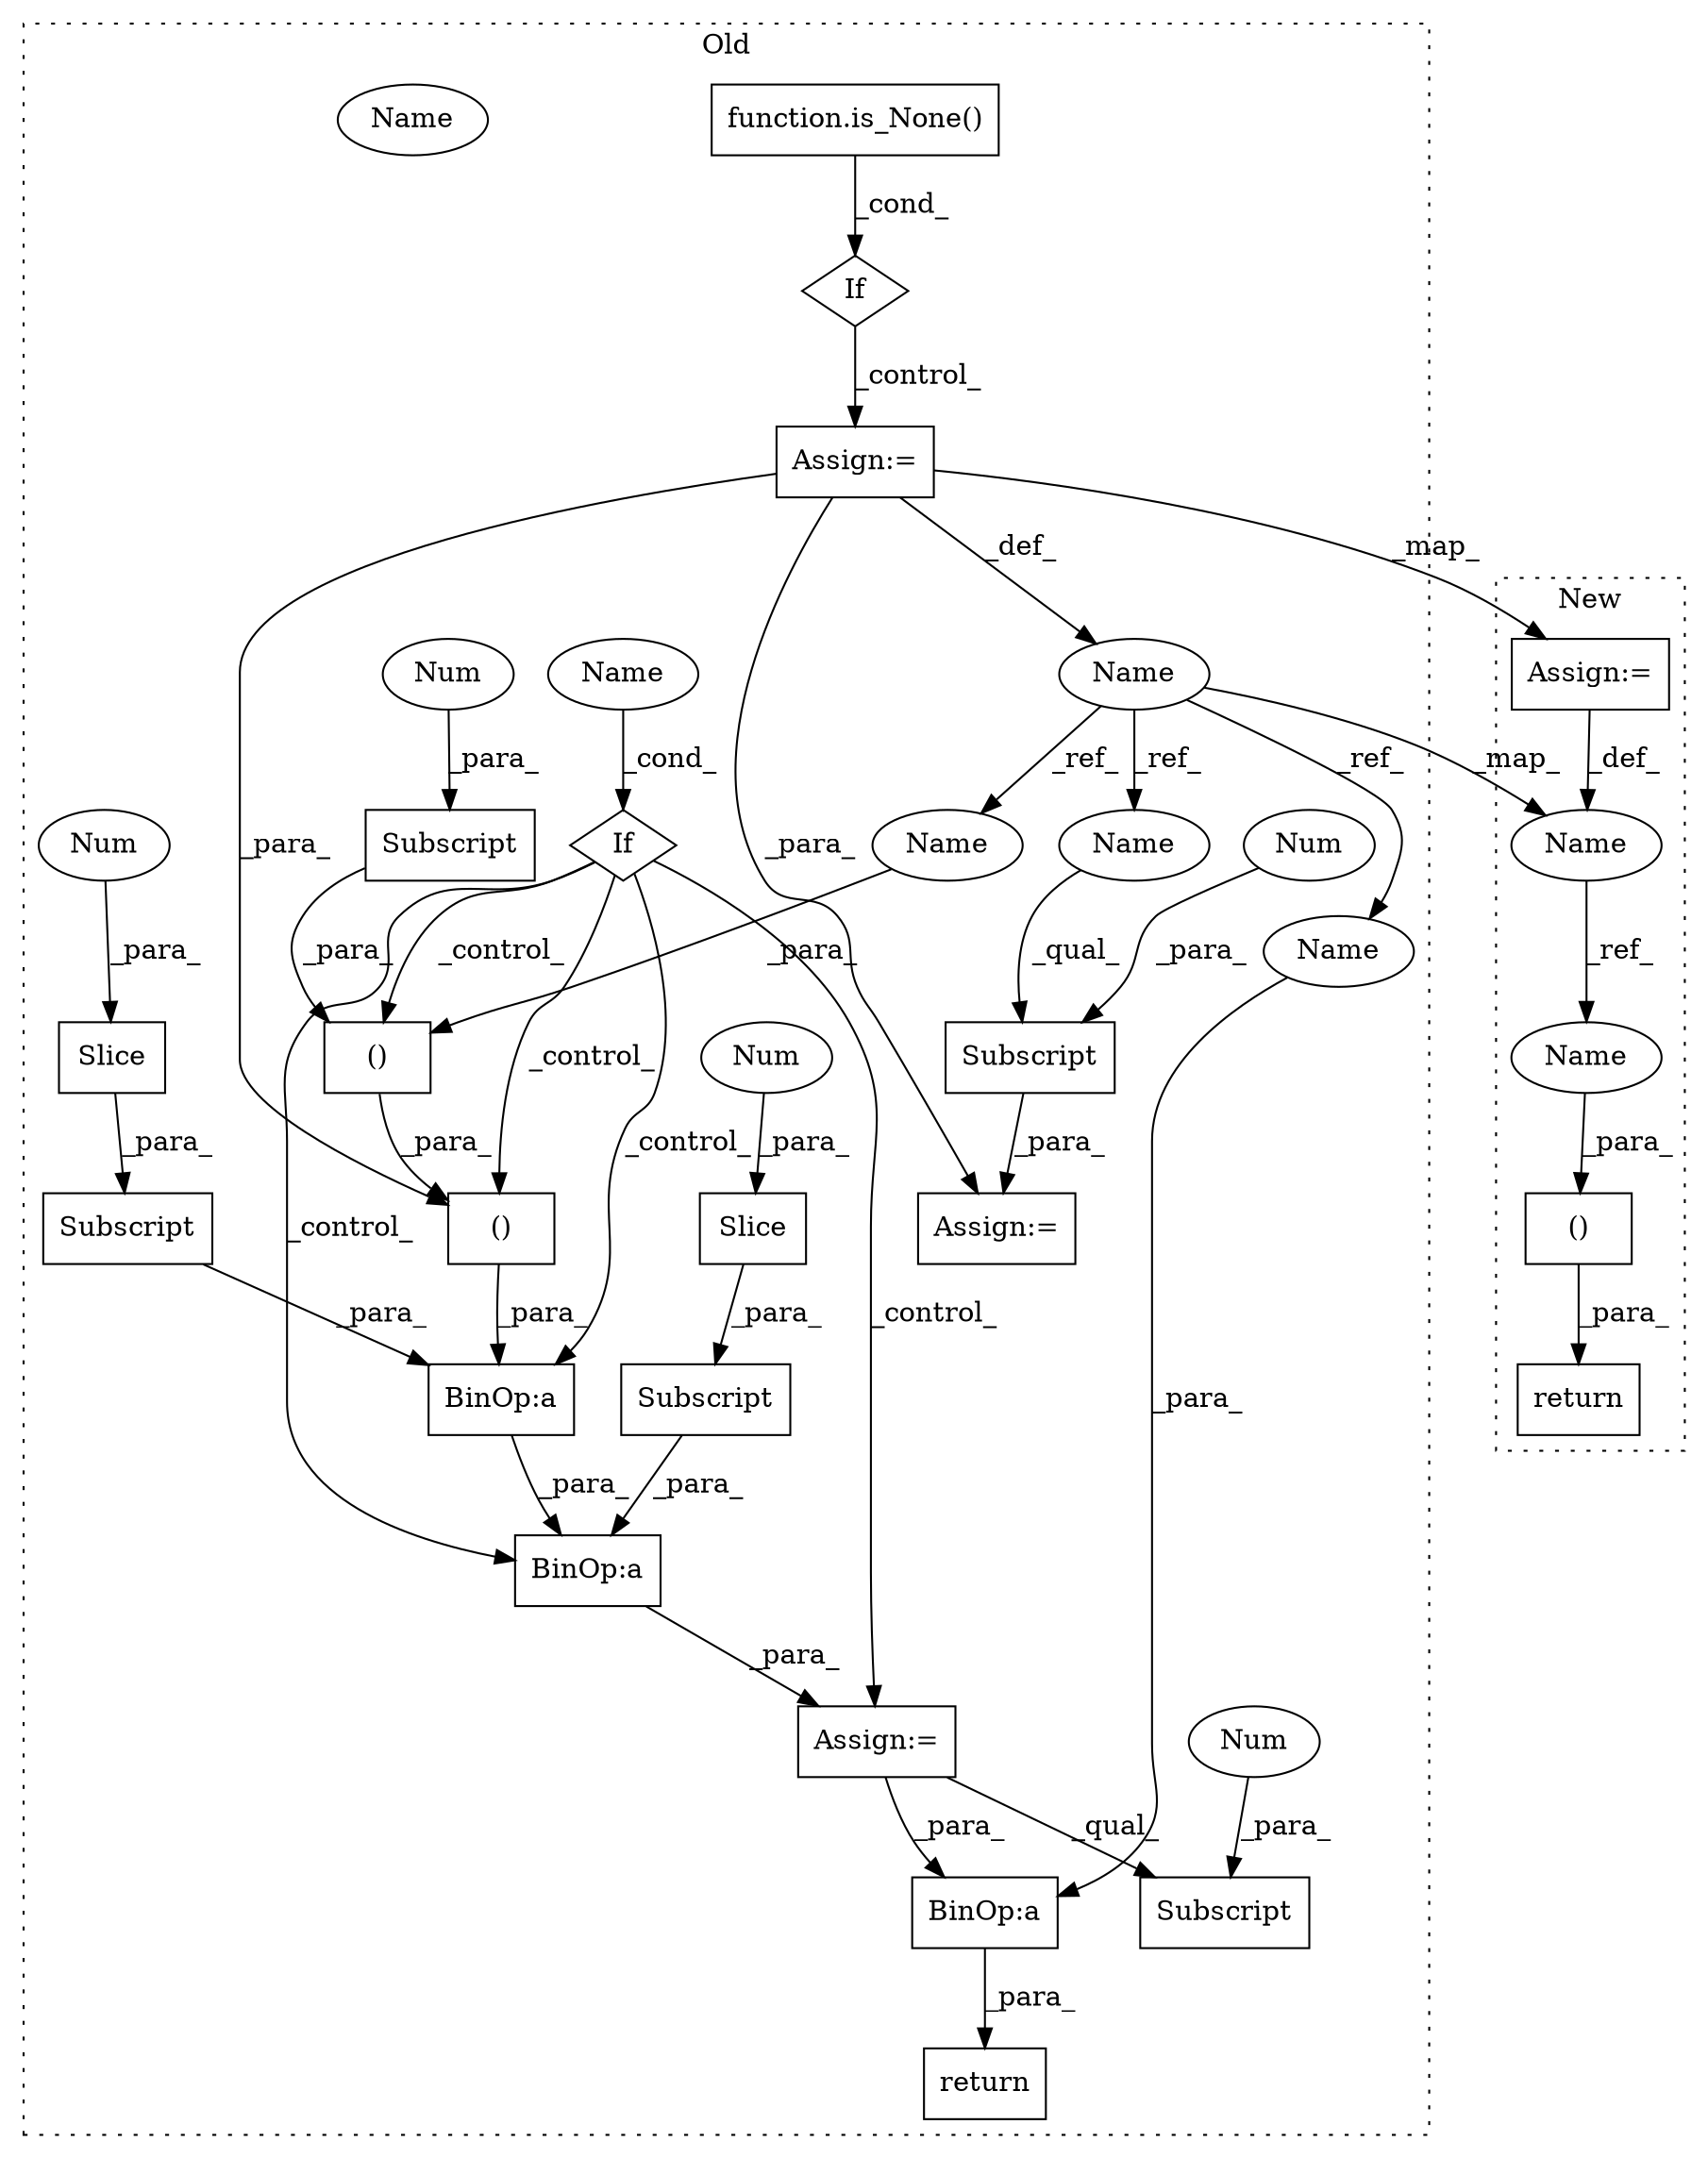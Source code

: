 digraph G {
subgraph cluster0 {
1 [label="function.is_None()" a="75" s="14092,14115" l="8,1" shape="box"];
3 [label="If" a="96" s="14089" l="3" shape="diamond"];
5 [label="Assign:=" a="68" s="14145" l="3" shape="box"];
7 [label="BinOp:a" a="82" s="15724" l="3" shape="box"];
8 [label="If" a="96" s="15601" l="3" shape="diamond"];
9 [label="BinOp:a" a="82" s="15720" l="14" shape="box"];
10 [label="()" a="54" s="15651" l="20" shape="box"];
11 [label="BinOp:a" a="82" s="15852" l="3" shape="box"];
12 [label="Name" a="87" s="14130" l="15" shape="ellipse"];
14 [label="()" a="54" s="15672" l="0" shape="box"];
15 [label="Subscript" a="63" s="15653,0" l="18,0" shape="box"];
16 [label="Subscript" a="63" s="15734,0" l="19,0" shape="box"];
17 [label="Slice" a="80" s="15750" l="2" shape="box"];
18 [label="Subscript" a="63" s="14409,0" l="18,0" shape="box"];
19 [label="Name" a="87" s="15604" l="9" shape="ellipse"];
20 [label="Subscript" a="63" s="15705,0" l="19,0" shape="box"];
21 [label="Slice" a="80" s="15721" l="2" shape="box"];
22 [label="Subscript" a="63" s="15803,0" l="18,0" shape="box"];
23 [label="Num" a="76" s="14425" l="1" shape="ellipse"];
24 [label="Num" a="76" s="15819" l="1" shape="ellipse"];
25 [label="Num" a="76" s="15669" l="1" shape="ellipse"];
26 [label="Num" a="76" s="15750" l="1" shape="ellipse"];
27 [label="Num" a="76" s="15722" l="1" shape="ellipse"];
28 [label="Assign:=" a="68" s="15702" l="3" shape="box"];
29 [label="Assign:=" a="68" s="14406" l="3" shape="box"];
30 [label="return" a="93" s="15830" l="7" shape="box"];
32 [label="Name" a="87" s="15855" l="15" shape="ellipse"];
33 [label="Name" a="87" s="15636" l="15" shape="ellipse"];
34 [label="Name" a="87" s="14409" l="15" shape="ellipse"];
35 [label="Name" a="87" s="15604" l="9" shape="ellipse"];
label = "Old";
style="dotted";
}
subgraph cluster1 {
2 [label="return" a="93" s="10862" l="7" shape="box"];
4 [label="()" a="54" s="10890" l="22" shape="box"];
6 [label="Assign:=" a="68" s="10247" l="3" shape="box"];
13 [label="Name" a="87" s="10226" l="21" shape="ellipse"];
31 [label="Name" a="87" s="10891" l="21" shape="ellipse"];
label = "New";
style="dotted";
}
1 -> 3 [label="_cond_"];
3 -> 5 [label="_control_"];
4 -> 2 [label="_para_"];
5 -> 6 [label="_map_"];
5 -> 14 [label="_para_"];
5 -> 29 [label="_para_"];
5 -> 12 [label="_def_"];
6 -> 13 [label="_def_"];
7 -> 9 [label="_para_"];
8 -> 28 [label="_control_"];
8 -> 10 [label="_control_"];
8 -> 7 [label="_control_"];
8 -> 9 [label="_control_"];
8 -> 14 [label="_control_"];
9 -> 28 [label="_para_"];
10 -> 14 [label="_para_"];
11 -> 30 [label="_para_"];
12 -> 32 [label="_ref_"];
12 -> 33 [label="_ref_"];
12 -> 34 [label="_ref_"];
12 -> 13 [label="_map_"];
13 -> 31 [label="_ref_"];
14 -> 7 [label="_para_"];
15 -> 10 [label="_para_"];
16 -> 9 [label="_para_"];
17 -> 16 [label="_para_"];
18 -> 29 [label="_para_"];
20 -> 7 [label="_para_"];
21 -> 20 [label="_para_"];
23 -> 18 [label="_para_"];
24 -> 22 [label="_para_"];
25 -> 15 [label="_para_"];
26 -> 17 [label="_para_"];
27 -> 21 [label="_para_"];
28 -> 11 [label="_para_"];
28 -> 22 [label="_qual_"];
31 -> 4 [label="_para_"];
32 -> 11 [label="_para_"];
33 -> 10 [label="_para_"];
34 -> 18 [label="_qual_"];
35 -> 8 [label="_cond_"];
}